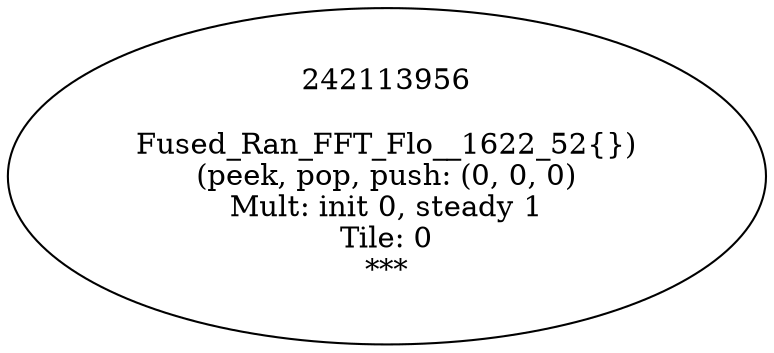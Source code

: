 digraph Flattend {
size = "8, 10.5";
242113956 [ label="242113956\n\nFused_Ran_FFT_Flo__1622_52{})\n(peek, pop, push: (0, 0, 0)\nMult: init 0, steady 1\nTile: 0\n *** " ];
}
